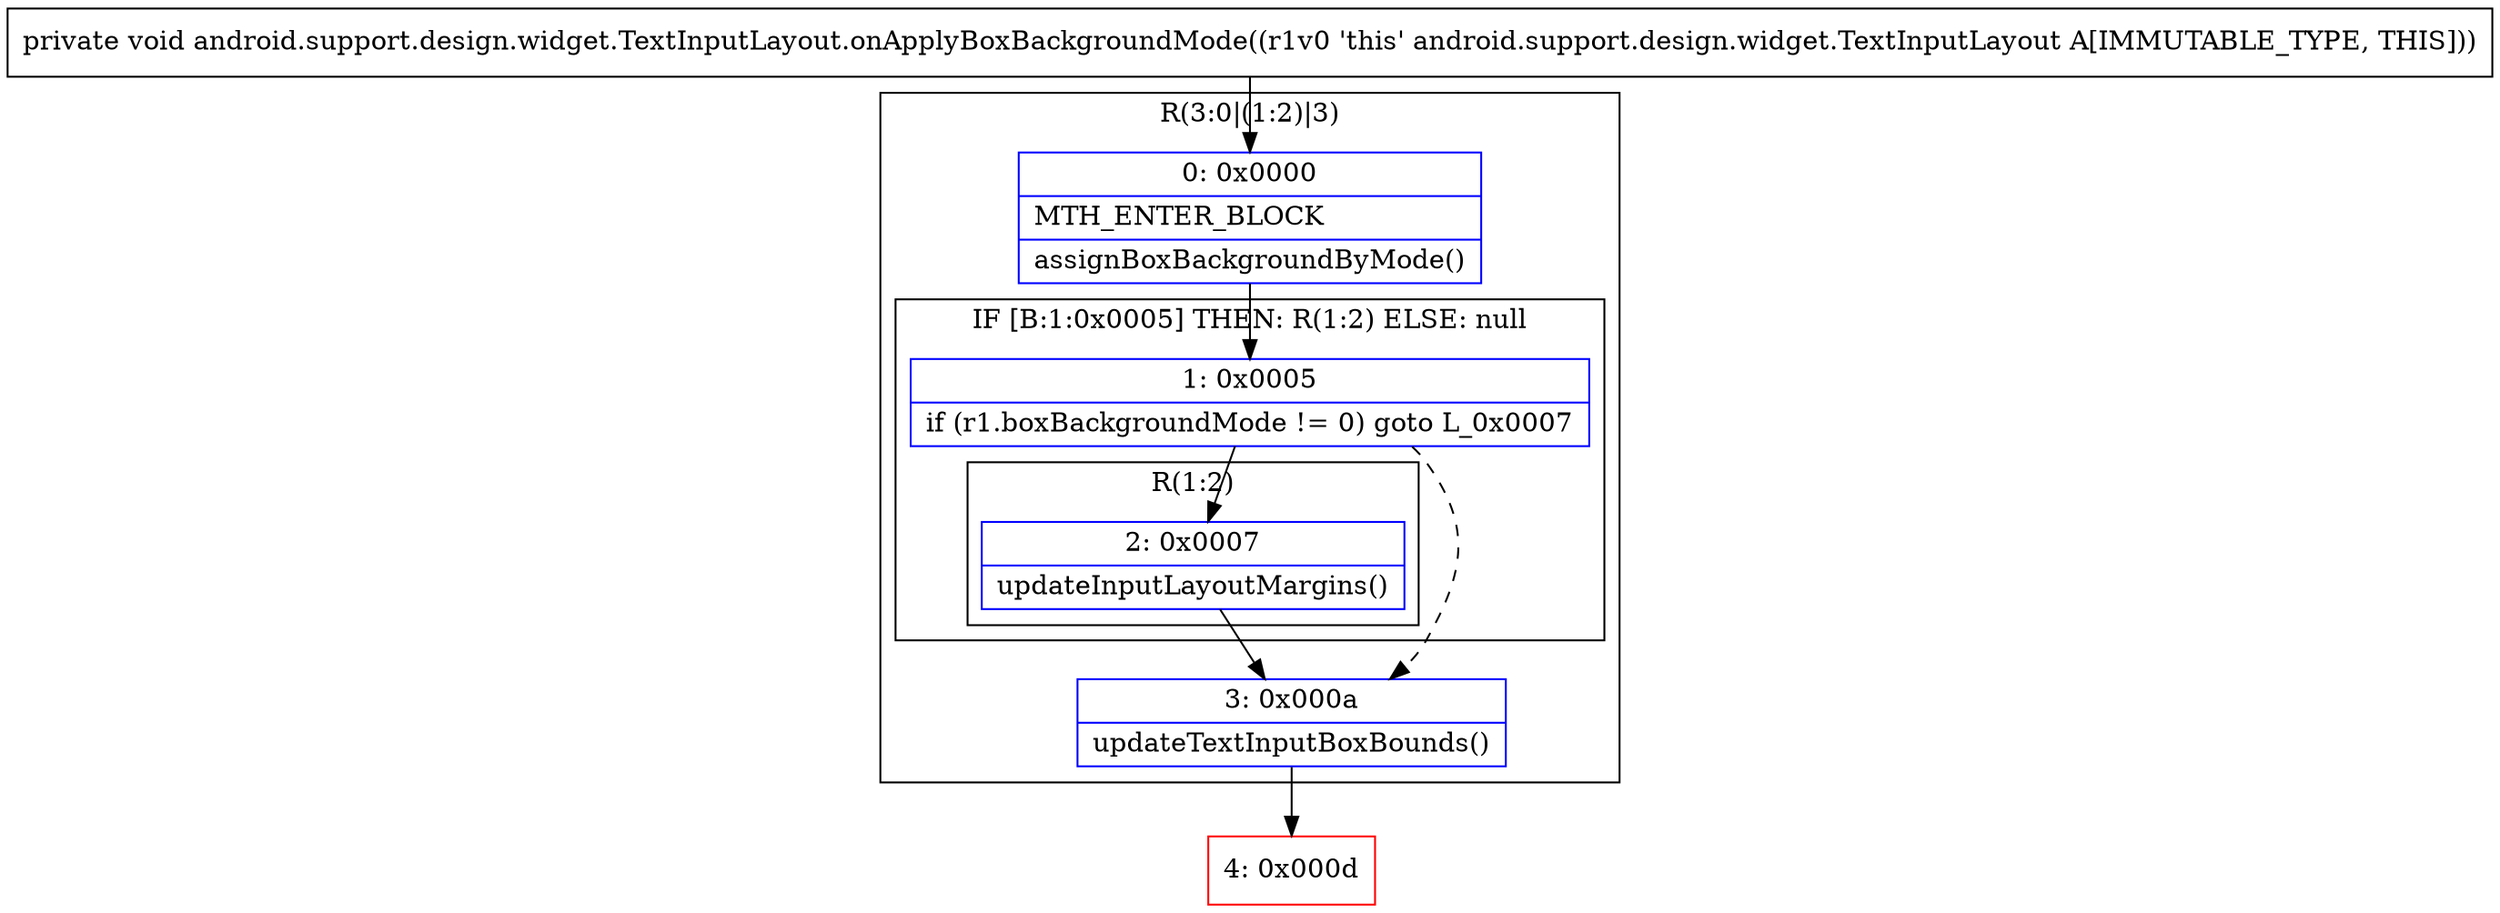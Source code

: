digraph "CFG forandroid.support.design.widget.TextInputLayout.onApplyBoxBackgroundMode()V" {
subgraph cluster_Region_141918202 {
label = "R(3:0|(1:2)|3)";
node [shape=record,color=blue];
Node_0 [shape=record,label="{0\:\ 0x0000|MTH_ENTER_BLOCK\l|assignBoxBackgroundByMode()\l}"];
subgraph cluster_IfRegion_509443806 {
label = "IF [B:1:0x0005] THEN: R(1:2) ELSE: null";
node [shape=record,color=blue];
Node_1 [shape=record,label="{1\:\ 0x0005|if (r1.boxBackgroundMode != 0) goto L_0x0007\l}"];
subgraph cluster_Region_833123763 {
label = "R(1:2)";
node [shape=record,color=blue];
Node_2 [shape=record,label="{2\:\ 0x0007|updateInputLayoutMargins()\l}"];
}
}
Node_3 [shape=record,label="{3\:\ 0x000a|updateTextInputBoxBounds()\l}"];
}
Node_4 [shape=record,color=red,label="{4\:\ 0x000d}"];
MethodNode[shape=record,label="{private void android.support.design.widget.TextInputLayout.onApplyBoxBackgroundMode((r1v0 'this' android.support.design.widget.TextInputLayout A[IMMUTABLE_TYPE, THIS])) }"];
MethodNode -> Node_0;
Node_0 -> Node_1;
Node_1 -> Node_2;
Node_1 -> Node_3[style=dashed];
Node_2 -> Node_3;
Node_3 -> Node_4;
}

